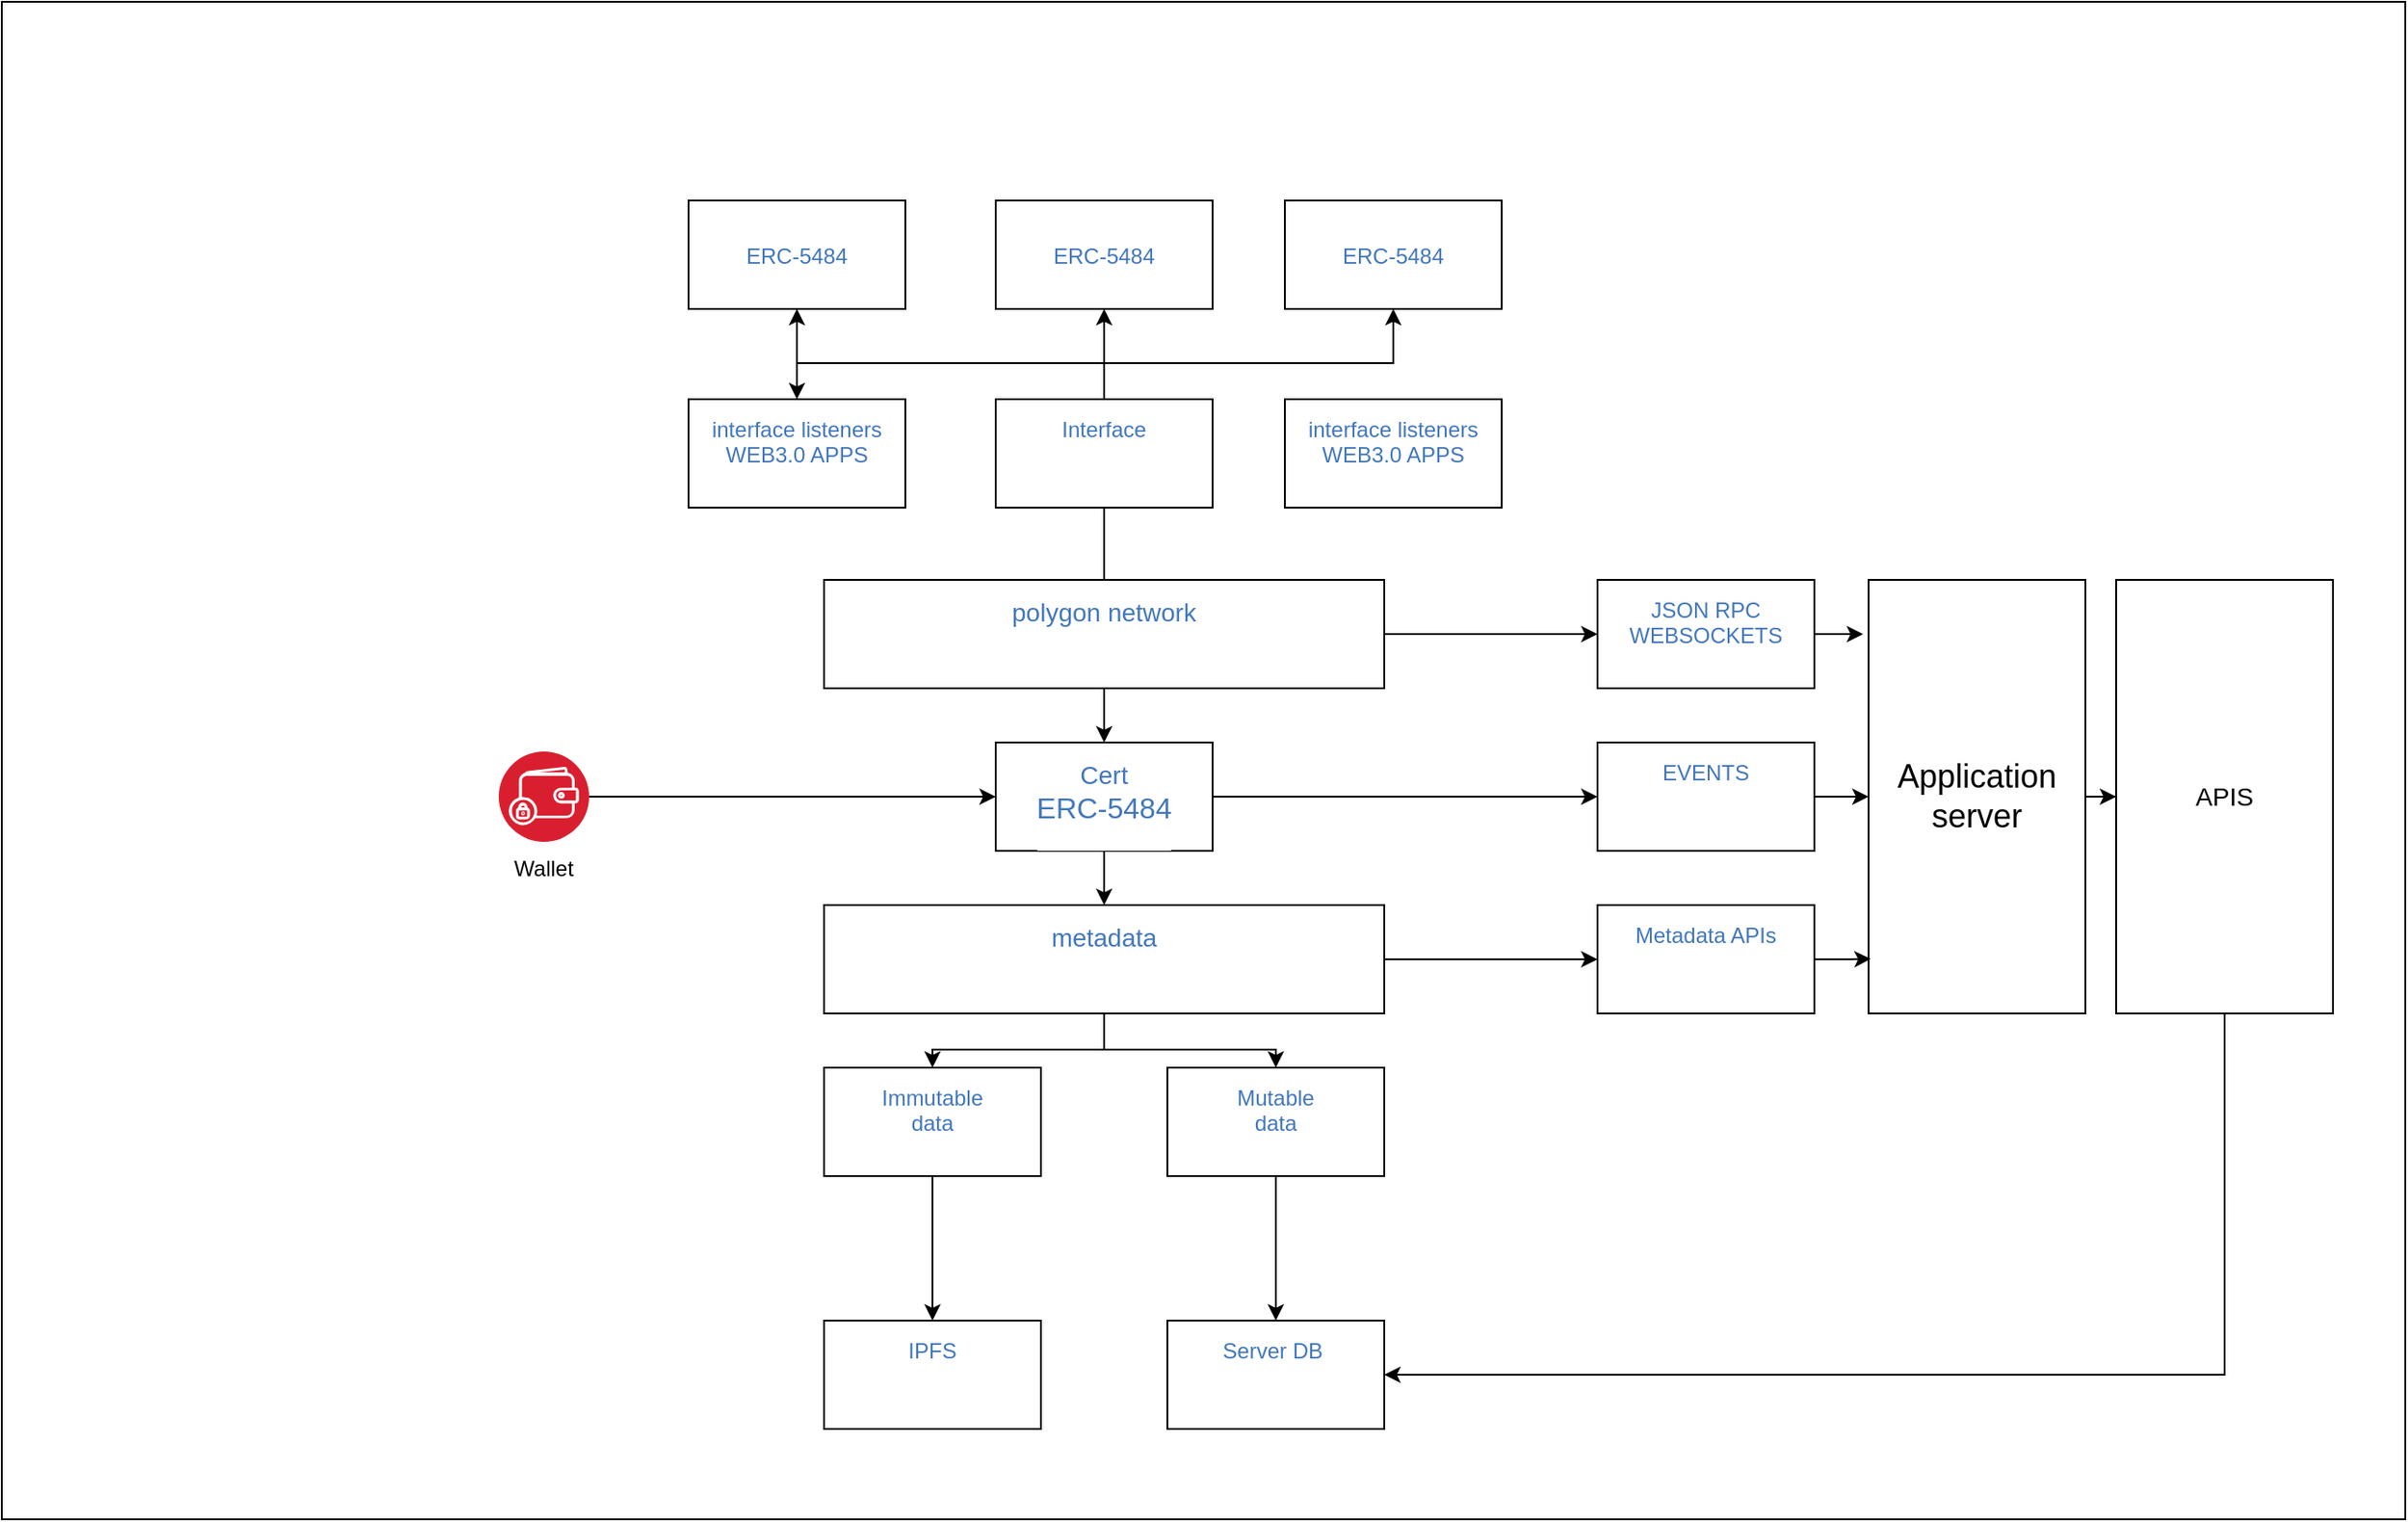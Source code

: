 <mxfile version="21.8.1" type="github">
  <diagram name="Page-1" id="pjQR4upwTWRU38coTwXb">
    <mxGraphModel dx="1730" dy="1592" grid="1" gridSize="10" guides="1" tooltips="1" connect="1" arrows="1" fold="1" page="1" pageScale="1" pageWidth="850" pageHeight="1100" math="0" shadow="0">
      <root>
        <mxCell id="0" />
        <mxCell id="1" parent="0" />
        <mxCell id="ushAtZz7Cs5BzotnIxBl-46" value="" style="rounded=0;whiteSpace=wrap;html=1;" vertex="1" parent="1">
          <mxGeometry x="-140" y="-40" width="1330" height="840" as="geometry" />
        </mxCell>
        <mxCell id="ushAtZz7Cs5BzotnIxBl-4" value="" style="edgeStyle=orthogonalEdgeStyle;rounded=0;orthogonalLoop=1;jettySize=auto;html=1;" edge="1" parent="1" source="ushAtZz7Cs5BzotnIxBl-1" target="ushAtZz7Cs5BzotnIxBl-3">
          <mxGeometry relative="1" as="geometry" />
        </mxCell>
        <mxCell id="ushAtZz7Cs5BzotnIxBl-1" value="" style="image;aspect=fixed;perimeter=ellipsePerimeter;html=1;align=center;shadow=0;dashed=0;fontColor=#4277BB;labelBackgroundColor=default;fontSize=12;spacingTop=3;image=img/lib/ibm/blockchain/wallet.svg;" vertex="1" parent="1">
          <mxGeometry x="135" y="375" width="50" height="50" as="geometry" />
        </mxCell>
        <mxCell id="ushAtZz7Cs5BzotnIxBl-2" value="Wallet" style="text;html=1;strokeColor=none;fillColor=none;align=center;verticalAlign=middle;whiteSpace=wrap;rounded=0;" vertex="1" parent="1">
          <mxGeometry x="130" y="425" width="60" height="30" as="geometry" />
        </mxCell>
        <mxCell id="ushAtZz7Cs5BzotnIxBl-22" value="" style="edgeStyle=orthogonalEdgeStyle;rounded=0;orthogonalLoop=1;jettySize=auto;html=1;" edge="1" parent="1" source="ushAtZz7Cs5BzotnIxBl-3" target="ushAtZz7Cs5BzotnIxBl-21">
          <mxGeometry relative="1" as="geometry" />
        </mxCell>
        <mxCell id="ushAtZz7Cs5BzotnIxBl-41" style="edgeStyle=orthogonalEdgeStyle;rounded=0;orthogonalLoop=1;jettySize=auto;html=1;" edge="1" parent="1" source="ushAtZz7Cs5BzotnIxBl-3" target="ushAtZz7Cs5BzotnIxBl-32">
          <mxGeometry relative="1" as="geometry" />
        </mxCell>
        <mxCell id="ushAtZz7Cs5BzotnIxBl-3" value="&lt;div&gt;&lt;font style=&quot;font-size: 14px;&quot;&gt;Cert&lt;/font&gt;&lt;/div&gt;&lt;div&gt;&lt;font size=&quot;3&quot;&gt;ERC-5484&lt;/font&gt;&lt;/div&gt;&lt;div&gt;&lt;br&gt;&lt;/div&gt;" style="whiteSpace=wrap;html=1;verticalAlign=top;fontColor=#4277BB;labelBackgroundColor=default;shadow=0;dashed=0;spacingTop=3;" vertex="1" parent="1">
          <mxGeometry x="410" y="370" width="120" height="60" as="geometry" />
        </mxCell>
        <mxCell id="ushAtZz7Cs5BzotnIxBl-6" value="" style="edgeStyle=orthogonalEdgeStyle;rounded=0;orthogonalLoop=1;jettySize=auto;html=1;" edge="1" parent="1" source="ushAtZz7Cs5BzotnIxBl-5" target="ushAtZz7Cs5BzotnIxBl-3">
          <mxGeometry relative="1" as="geometry" />
        </mxCell>
        <mxCell id="ushAtZz7Cs5BzotnIxBl-10" value="" style="edgeStyle=orthogonalEdgeStyle;rounded=0;orthogonalLoop=1;jettySize=auto;html=1;" edge="1" parent="1" source="ushAtZz7Cs5BzotnIxBl-5" target="ushAtZz7Cs5BzotnIxBl-7">
          <mxGeometry relative="1" as="geometry">
            <Array as="points">
              <mxPoint x="470" y="160" />
              <mxPoint x="300" y="160" />
            </Array>
          </mxGeometry>
        </mxCell>
        <mxCell id="ushAtZz7Cs5BzotnIxBl-14" value="" style="edgeStyle=orthogonalEdgeStyle;rounded=0;orthogonalLoop=1;jettySize=auto;html=1;" edge="1" parent="1" source="ushAtZz7Cs5BzotnIxBl-5" target="ushAtZz7Cs5BzotnIxBl-11">
          <mxGeometry relative="1" as="geometry" />
        </mxCell>
        <mxCell id="ushAtZz7Cs5BzotnIxBl-16" value="" style="edgeStyle=orthogonalEdgeStyle;rounded=0;orthogonalLoop=1;jettySize=auto;html=1;" edge="1" parent="1" source="ushAtZz7Cs5BzotnIxBl-5" target="ushAtZz7Cs5BzotnIxBl-15">
          <mxGeometry relative="1" as="geometry">
            <Array as="points">
              <mxPoint x="470" y="160" />
              <mxPoint x="630" y="160" />
            </Array>
          </mxGeometry>
        </mxCell>
        <mxCell id="ushAtZz7Cs5BzotnIxBl-5" value="&lt;div&gt;Interface&lt;/div&gt;" style="whiteSpace=wrap;html=1;verticalAlign=top;fontColor=#4277BB;labelBackgroundColor=default;shadow=0;dashed=0;spacingTop=3;" vertex="1" parent="1">
          <mxGeometry x="410" y="180" width="120" height="60" as="geometry" />
        </mxCell>
        <mxCell id="ushAtZz7Cs5BzotnIxBl-19" style="edgeStyle=orthogonalEdgeStyle;rounded=0;orthogonalLoop=1;jettySize=auto;html=1;" edge="1" parent="1" source="ushAtZz7Cs5BzotnIxBl-7" target="ushAtZz7Cs5BzotnIxBl-18">
          <mxGeometry relative="1" as="geometry" />
        </mxCell>
        <mxCell id="ushAtZz7Cs5BzotnIxBl-7" value="&lt;div&gt;&lt;br&gt;&lt;/div&gt;&lt;div&gt;ERC-5484&lt;/div&gt;&lt;div&gt;&lt;br&gt;&lt;/div&gt;" style="whiteSpace=wrap;html=1;verticalAlign=top;fontColor=#4277BB;labelBackgroundColor=default;shadow=0;dashed=0;spacingTop=3;" vertex="1" parent="1">
          <mxGeometry x="240" y="70" width="120" height="60" as="geometry" />
        </mxCell>
        <mxCell id="ushAtZz7Cs5BzotnIxBl-11" value="&lt;div&gt;&lt;br&gt;&lt;/div&gt;&lt;div&gt;ERC-5484&lt;/div&gt;&lt;div&gt;&lt;br&gt;&lt;/div&gt;" style="whiteSpace=wrap;html=1;verticalAlign=top;fontColor=#4277BB;labelBackgroundColor=default;shadow=0;dashed=0;spacingTop=3;" vertex="1" parent="1">
          <mxGeometry x="410" y="70" width="120" height="60" as="geometry" />
        </mxCell>
        <mxCell id="ushAtZz7Cs5BzotnIxBl-15" value="&lt;div&gt;&lt;br&gt;&lt;/div&gt;&lt;div&gt;ERC-5484&lt;/div&gt;&lt;div&gt;&lt;br&gt;&lt;/div&gt;" style="whiteSpace=wrap;html=1;verticalAlign=top;fontColor=#4277BB;labelBackgroundColor=default;shadow=0;dashed=0;spacingTop=3;" vertex="1" parent="1">
          <mxGeometry x="570" y="70" width="120" height="60" as="geometry" />
        </mxCell>
        <mxCell id="ushAtZz7Cs5BzotnIxBl-40" value="" style="edgeStyle=orthogonalEdgeStyle;rounded=0;orthogonalLoop=1;jettySize=auto;html=1;" edge="1" parent="1" source="ushAtZz7Cs5BzotnIxBl-17" target="ushAtZz7Cs5BzotnIxBl-34">
          <mxGeometry relative="1" as="geometry" />
        </mxCell>
        <mxCell id="ushAtZz7Cs5BzotnIxBl-17" value="&lt;div&gt;&lt;font style=&quot;font-size: 14px;&quot;&gt;polygon network&lt;/font&gt;&lt;/div&gt;" style="whiteSpace=wrap;html=1;verticalAlign=top;fontColor=#4277BB;labelBackgroundColor=default;shadow=0;dashed=0;spacingTop=3;" vertex="1" parent="1">
          <mxGeometry x="315" y="280" width="310" height="60" as="geometry" />
        </mxCell>
        <mxCell id="ushAtZz7Cs5BzotnIxBl-18" value="&lt;div&gt;interface listeners&lt;br&gt;WEB3.0 APPS&lt;/div&gt;" style="whiteSpace=wrap;html=1;verticalAlign=top;fontColor=#4277BB;labelBackgroundColor=default;shadow=0;dashed=0;spacingTop=3;" vertex="1" parent="1">
          <mxGeometry x="240" y="180" width="120" height="60" as="geometry" />
        </mxCell>
        <mxCell id="ushAtZz7Cs5BzotnIxBl-20" value="interface listeners&lt;br style=&quot;border-color: var(--border-color);&quot;&gt;WEB3.0 APPS" style="whiteSpace=wrap;html=1;verticalAlign=top;fontColor=#4277BB;labelBackgroundColor=default;shadow=0;dashed=0;spacingTop=3;" vertex="1" parent="1">
          <mxGeometry x="570" y="180" width="120" height="60" as="geometry" />
        </mxCell>
        <mxCell id="ushAtZz7Cs5BzotnIxBl-25" style="edgeStyle=orthogonalEdgeStyle;rounded=0;orthogonalLoop=1;jettySize=auto;html=1;" edge="1" parent="1" source="ushAtZz7Cs5BzotnIxBl-21" target="ushAtZz7Cs5BzotnIxBl-23">
          <mxGeometry relative="1" as="geometry" />
        </mxCell>
        <mxCell id="ushAtZz7Cs5BzotnIxBl-26" style="edgeStyle=orthogonalEdgeStyle;rounded=0;orthogonalLoop=1;jettySize=auto;html=1;" edge="1" parent="1" source="ushAtZz7Cs5BzotnIxBl-21" target="ushAtZz7Cs5BzotnIxBl-24">
          <mxGeometry relative="1" as="geometry" />
        </mxCell>
        <mxCell id="ushAtZz7Cs5BzotnIxBl-42" value="" style="edgeStyle=orthogonalEdgeStyle;rounded=0;orthogonalLoop=1;jettySize=auto;html=1;" edge="1" parent="1" source="ushAtZz7Cs5BzotnIxBl-21" target="ushAtZz7Cs5BzotnIxBl-35">
          <mxGeometry relative="1" as="geometry" />
        </mxCell>
        <mxCell id="ushAtZz7Cs5BzotnIxBl-21" value="&lt;font style=&quot;font-size: 14px;&quot;&gt;metadata&lt;/font&gt;" style="whiteSpace=wrap;html=1;verticalAlign=top;fontColor=#4277BB;labelBackgroundColor=default;shadow=0;dashed=0;spacingTop=3;" vertex="1" parent="1">
          <mxGeometry x="315" y="460" width="310" height="60" as="geometry" />
        </mxCell>
        <mxCell id="ushAtZz7Cs5BzotnIxBl-30" value="" style="edgeStyle=orthogonalEdgeStyle;rounded=0;orthogonalLoop=1;jettySize=auto;html=1;" edge="1" parent="1" source="ushAtZz7Cs5BzotnIxBl-23" target="ushAtZz7Cs5BzotnIxBl-29">
          <mxGeometry relative="1" as="geometry" />
        </mxCell>
        <mxCell id="ushAtZz7Cs5BzotnIxBl-23" value="&lt;div&gt;Immutable&lt;br&gt;data&lt;/div&gt;" style="whiteSpace=wrap;html=1;verticalAlign=top;fontColor=#4277BB;labelBackgroundColor=default;shadow=0;dashed=0;spacingTop=3;" vertex="1" parent="1">
          <mxGeometry x="315" y="550" width="120" height="60" as="geometry" />
        </mxCell>
        <mxCell id="ushAtZz7Cs5BzotnIxBl-28" value="" style="edgeStyle=orthogonalEdgeStyle;rounded=0;orthogonalLoop=1;jettySize=auto;html=1;" edge="1" parent="1" source="ushAtZz7Cs5BzotnIxBl-24" target="ushAtZz7Cs5BzotnIxBl-27">
          <mxGeometry relative="1" as="geometry" />
        </mxCell>
        <mxCell id="ushAtZz7Cs5BzotnIxBl-24" value="Mutable&lt;br&gt;data" style="whiteSpace=wrap;html=1;verticalAlign=top;fontColor=#4277BB;labelBackgroundColor=default;shadow=0;dashed=0;spacingTop=3;" vertex="1" parent="1">
          <mxGeometry x="505" y="550" width="120" height="60" as="geometry" />
        </mxCell>
        <mxCell id="ushAtZz7Cs5BzotnIxBl-27" value="Server DB&amp;nbsp;" style="whiteSpace=wrap;html=1;verticalAlign=top;fontColor=#4277BB;labelBackgroundColor=default;shadow=0;dashed=0;spacingTop=3;" vertex="1" parent="1">
          <mxGeometry x="505" y="690" width="120" height="60" as="geometry" />
        </mxCell>
        <mxCell id="ushAtZz7Cs5BzotnIxBl-29" value="IPFS" style="whiteSpace=wrap;html=1;verticalAlign=top;fontColor=#4277BB;labelBackgroundColor=default;shadow=0;dashed=0;spacingTop=3;" vertex="1" parent="1">
          <mxGeometry x="315" y="690" width="120" height="60" as="geometry" />
        </mxCell>
        <mxCell id="ushAtZz7Cs5BzotnIxBl-44" value="" style="edgeStyle=orthogonalEdgeStyle;rounded=0;orthogonalLoop=1;jettySize=auto;html=1;" edge="1" parent="1" source="ushAtZz7Cs5BzotnIxBl-31" target="ushAtZz7Cs5BzotnIxBl-43">
          <mxGeometry relative="1" as="geometry" />
        </mxCell>
        <mxCell id="ushAtZz7Cs5BzotnIxBl-31" value="&lt;font style=&quot;font-size: 18px;&quot;&gt;Application server&lt;/font&gt;" style="rounded=0;whiteSpace=wrap;html=1;" vertex="1" parent="1">
          <mxGeometry x="893" y="280" width="120" height="240" as="geometry" />
        </mxCell>
        <mxCell id="ushAtZz7Cs5BzotnIxBl-38" value="" style="edgeStyle=orthogonalEdgeStyle;rounded=0;orthogonalLoop=1;jettySize=auto;html=1;" edge="1" parent="1" source="ushAtZz7Cs5BzotnIxBl-32" target="ushAtZz7Cs5BzotnIxBl-31">
          <mxGeometry relative="1" as="geometry" />
        </mxCell>
        <mxCell id="ushAtZz7Cs5BzotnIxBl-32" value="EVENTS" style="whiteSpace=wrap;html=1;verticalAlign=top;fontColor=#4277BB;labelBackgroundColor=default;shadow=0;dashed=0;spacingTop=3;" vertex="1" parent="1">
          <mxGeometry x="743" y="370" width="120" height="60" as="geometry" />
        </mxCell>
        <mxCell id="ushAtZz7Cs5BzotnIxBl-37" style="edgeStyle=orthogonalEdgeStyle;rounded=0;orthogonalLoop=1;jettySize=auto;html=1;" edge="1" parent="1" source="ushAtZz7Cs5BzotnIxBl-34">
          <mxGeometry relative="1" as="geometry">
            <mxPoint x="890" y="310.0" as="targetPoint" />
          </mxGeometry>
        </mxCell>
        <mxCell id="ushAtZz7Cs5BzotnIxBl-34" value="JSON RPC&lt;br&gt;WEBSOCKETS" style="whiteSpace=wrap;html=1;verticalAlign=top;fontColor=#4277BB;labelBackgroundColor=default;shadow=0;dashed=0;spacingTop=3;" vertex="1" parent="1">
          <mxGeometry x="743" y="280" width="120" height="60" as="geometry" />
        </mxCell>
        <mxCell id="ushAtZz7Cs5BzotnIxBl-35" value="Metadata APIs" style="whiteSpace=wrap;html=1;verticalAlign=top;fontColor=#4277BB;labelBackgroundColor=default;shadow=0;dashed=0;spacingTop=3;" vertex="1" parent="1">
          <mxGeometry x="743" y="460" width="120" height="60" as="geometry" />
        </mxCell>
        <mxCell id="ushAtZz7Cs5BzotnIxBl-39" style="edgeStyle=orthogonalEdgeStyle;rounded=0;orthogonalLoop=1;jettySize=auto;html=1;entryX=0.01;entryY=0.874;entryDx=0;entryDy=0;entryPerimeter=0;" edge="1" parent="1" source="ushAtZz7Cs5BzotnIxBl-35" target="ushAtZz7Cs5BzotnIxBl-31">
          <mxGeometry relative="1" as="geometry" />
        </mxCell>
        <mxCell id="ushAtZz7Cs5BzotnIxBl-45" style="edgeStyle=orthogonalEdgeStyle;rounded=0;orthogonalLoop=1;jettySize=auto;html=1;entryX=1;entryY=0.5;entryDx=0;entryDy=0;" edge="1" parent="1" source="ushAtZz7Cs5BzotnIxBl-43" target="ushAtZz7Cs5BzotnIxBl-27">
          <mxGeometry relative="1" as="geometry">
            <Array as="points">
              <mxPoint x="1090" y="720" />
            </Array>
          </mxGeometry>
        </mxCell>
        <mxCell id="ushAtZz7Cs5BzotnIxBl-43" value="&lt;font style=&quot;font-size: 14px;&quot;&gt;APIS&lt;/font&gt;" style="rounded=0;whiteSpace=wrap;html=1;" vertex="1" parent="1">
          <mxGeometry x="1030" y="280" width="120" height="240" as="geometry" />
        </mxCell>
      </root>
    </mxGraphModel>
  </diagram>
</mxfile>
